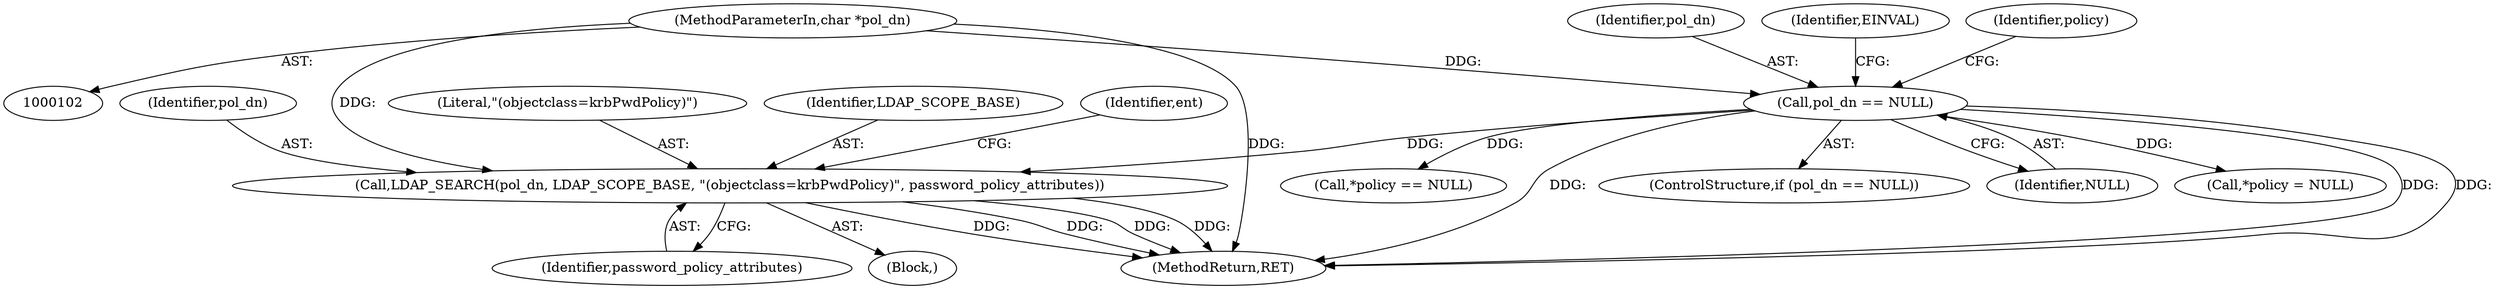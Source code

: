 digraph "0_krb5_d1f707024f1d0af6e54a18885322d70fa15ec4d3@pointer" {
"1000178" [label="(Call,LDAP_SEARCH(pol_dn, LDAP_SCOPE_BASE, \"(objectclass=krbPwdPolicy)\", password_policy_attributes))"];
"1000143" [label="(Call,pol_dn == NULL)"];
"1000105" [label="(MethodParameterIn,char *pol_dn)"];
"1000107" [label="(Block,)"];
"1000147" [label="(Identifier,EINVAL)"];
"1000181" [label="(Literal,\"(objectclass=krbPwdPolicy)\")"];
"1000150" [label="(Identifier,policy)"];
"1000180" [label="(Identifier,LDAP_SCOPE_BASE)"];
"1000233" [label="(MethodReturn,RET)"];
"1000184" [label="(Identifier,ent)"];
"1000144" [label="(Identifier,pol_dn)"];
"1000142" [label="(ControlStructure,if (pol_dn == NULL))"];
"1000148" [label="(Call,*policy = NULL)"];
"1000143" [label="(Call,pol_dn == NULL)"];
"1000178" [label="(Call,LDAP_SEARCH(pol_dn, LDAP_SCOPE_BASE, \"(objectclass=krbPwdPolicy)\", password_policy_attributes))"];
"1000145" [label="(Identifier,NULL)"];
"1000163" [label="(Call,*policy == NULL)"];
"1000182" [label="(Identifier,password_policy_attributes)"];
"1000179" [label="(Identifier,pol_dn)"];
"1000105" [label="(MethodParameterIn,char *pol_dn)"];
"1000178" -> "1000107"  [label="AST: "];
"1000178" -> "1000182"  [label="CFG: "];
"1000179" -> "1000178"  [label="AST: "];
"1000180" -> "1000178"  [label="AST: "];
"1000181" -> "1000178"  [label="AST: "];
"1000182" -> "1000178"  [label="AST: "];
"1000184" -> "1000178"  [label="CFG: "];
"1000178" -> "1000233"  [label="DDG: "];
"1000178" -> "1000233"  [label="DDG: "];
"1000178" -> "1000233"  [label="DDG: "];
"1000178" -> "1000233"  [label="DDG: "];
"1000143" -> "1000178"  [label="DDG: "];
"1000105" -> "1000178"  [label="DDG: "];
"1000143" -> "1000142"  [label="AST: "];
"1000143" -> "1000145"  [label="CFG: "];
"1000144" -> "1000143"  [label="AST: "];
"1000145" -> "1000143"  [label="AST: "];
"1000147" -> "1000143"  [label="CFG: "];
"1000150" -> "1000143"  [label="CFG: "];
"1000143" -> "1000233"  [label="DDG: "];
"1000143" -> "1000233"  [label="DDG: "];
"1000143" -> "1000233"  [label="DDG: "];
"1000105" -> "1000143"  [label="DDG: "];
"1000143" -> "1000148"  [label="DDG: "];
"1000143" -> "1000163"  [label="DDG: "];
"1000105" -> "1000102"  [label="AST: "];
"1000105" -> "1000233"  [label="DDG: "];
}
